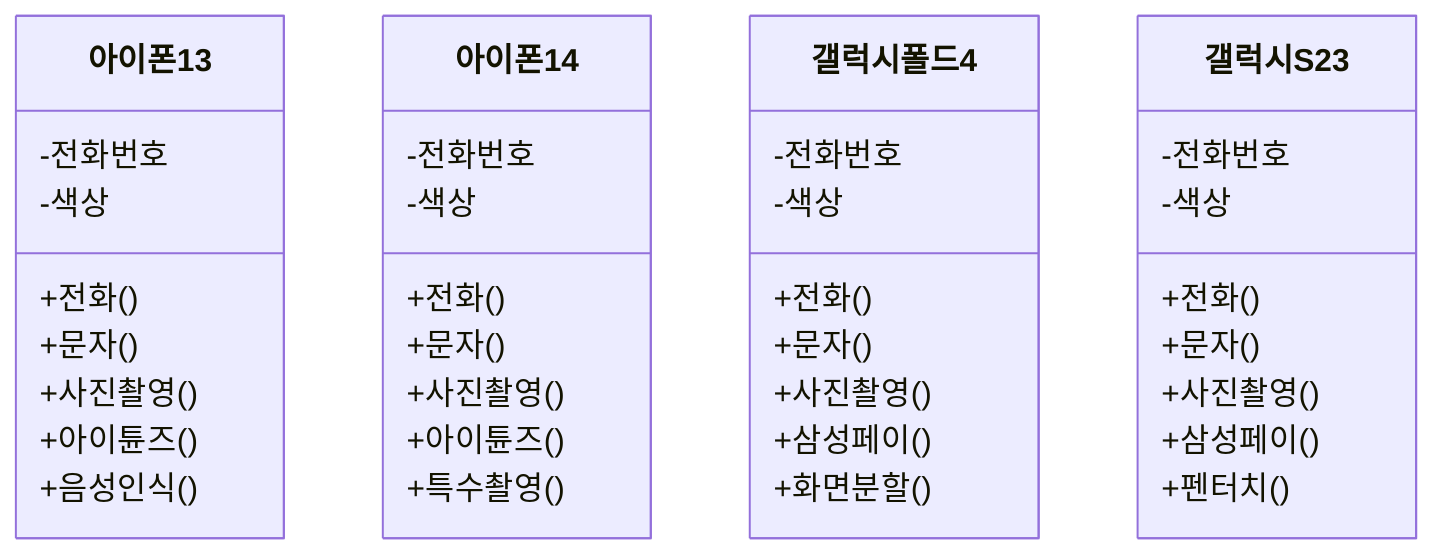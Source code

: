 classDiagram 
    class 아이폰13 {
        -전화번호
        -색상
        +전화()
        +문자()
        +사진촬영()
        +아이튠즈()
        +음성인식()
    }
    class 아이폰14 {
        -전화번호
        -색상
        +전화()
        +문자()
        +사진촬영()
        +아이튠즈()
        +특수촬영()
    }
    class 갤럭시폴드4 {
        -전화번호
        -색상
        +전화()
        +문자()
        +사진촬영()
        +삼성페이()
        +화면분할()
    }
    class 갤럭시S23 {
        -전화번호
        -색상
        +전화()
        +문자()
        +사진촬영()
        +삼성페이()
        +펜터치()
    }